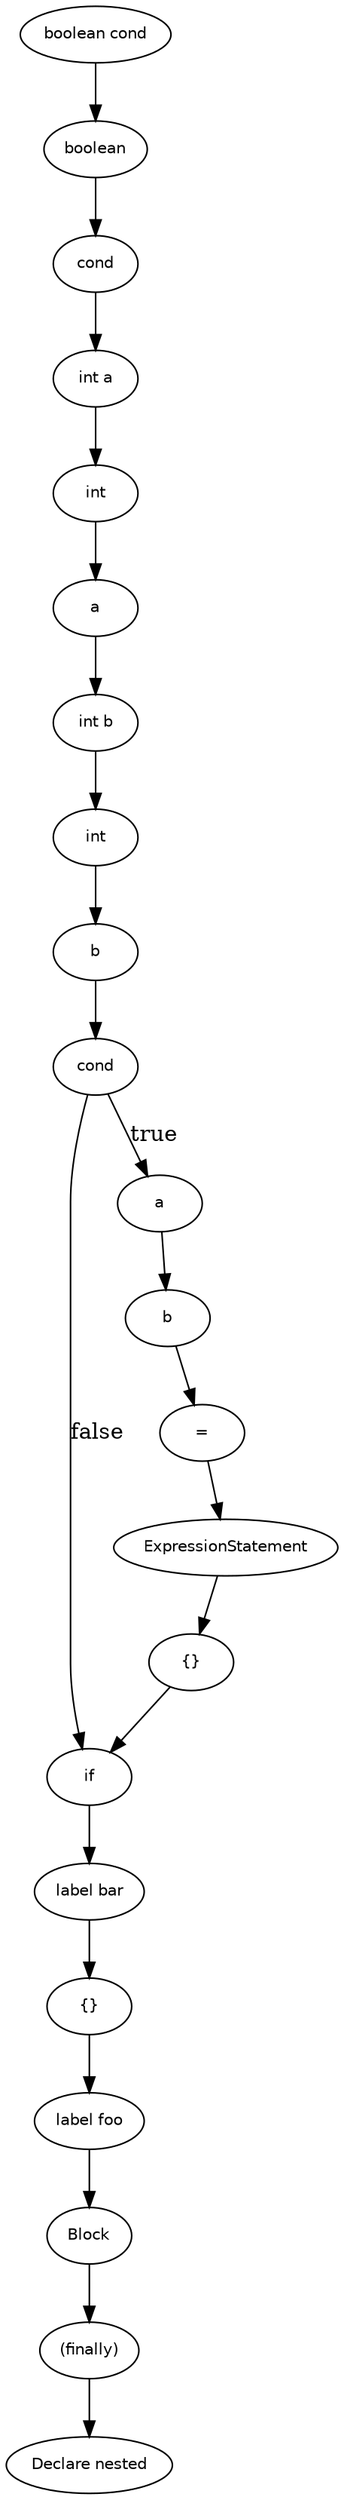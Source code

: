 digraph nested {
  19 [
    label = ExpressionStatement,
    fontname = Helvetica,
    fontsize = 10
  ];
  18 [
    label = "{}",
    fontname = Helvetica,
    fontsize = 10
  ];
  17 [
    label = cond,
    fontname = Helvetica,
    fontsize = 10
  ];
  16 [
    label = if,
    fontname = Helvetica,
    fontsize = 10
  ];
  14 [
    label = "label bar",
    fontname = Helvetica,
    fontsize = 10
  ];
  13 [
    label = "{}",
    fontname = Helvetica,
    fontsize = 10
  ];
  11 [
    label = "label foo",
    fontname = Helvetica,
    fontsize = 10
  ];
  10 [
    label = b,
    fontname = Helvetica,
    fontsize = 10
  ];
  9 [
    label = int,
    fontname = Helvetica,
    fontsize = 10
  ];
  8 [
    label = "int b",
    fontname = Helvetica,
    fontsize = 10
  ];
  7 [
    label = a,
    fontname = Helvetica,
    fontsize = 10
  ];
  6 [
    label = int,
    fontname = Helvetica,
    fontsize = 10
  ];
  5 [
    label = "int a",
    fontname = Helvetica,
    fontsize = 10
  ];
  4 [
    label = cond,
    fontname = Helvetica,
    fontsize = 10
  ];
  3 [
    label = boolean,
    fontname = Helvetica,
    fontsize = 10
  ];
  23 [
    label = Block,
    fontname = Helvetica,
    fontsize = 10
  ];
  2 [
    label = "boolean cond",
    fontname = Helvetica,
    fontsize = 10
  ];
  1 [
    label = "(finally)",
    fontname = Helvetica,
    fontsize = 10
  ];
  22 [
    label = a,
    fontname = Helvetica,
    fontsize = 10
  ];
  0 [
    label = "Declare nested",
    fontname = Helvetica,
    fontsize = 10
  ];
  21 [
    label = b,
    fontname = Helvetica,
    fontsize = 10
  ];
  20 [
    label = "=",
    fontname = Helvetica,
    fontsize = 10
  ];
  14 -> 13 [
    label = ""
  ];
  3 -> 4 [
    label = ""
  ];
  16 -> 14 [
    label = ""
  ];
  8 -> 9 [
    label = ""
  ];
  18 -> 16 [
    label = ""
  ];
  7 -> 8 [
    label = ""
  ];
  6 -> 7 [
    label = ""
  ];
  19 -> 18 [
    label = ""
  ];
  5 -> 6 [
    label = ""
  ];
  23 -> 1 [
    label = ""
  ];
  11 -> 23 [
    label = ""
  ];
  17 -> 16 [
    label = false
  ];
  13 -> 11 [
    label = ""
  ];
  10 -> 17 [
    label = ""
  ];
  9 -> 10 [
    label = ""
  ];
  2 -> 3 [
    label = ""
  ];
  1 -> 0 [
    label = ""
  ];
  22 -> 21 [
    label = ""
  ];
  20 -> 19 [
    label = ""
  ];
  4 -> 5 [
    label = ""
  ];
  17 -> 22 [
    label = true
  ];
  21 -> 20 [
    label = ""
  ];
}
